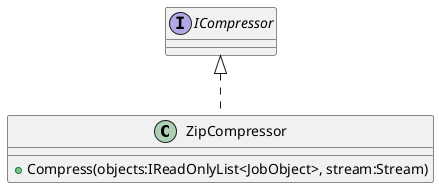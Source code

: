 @startuml
class ZipCompressor implements ICompressor {
    + Compress(objects:IReadOnlyList<JobObject>, stream:Stream)
}
@enduml
